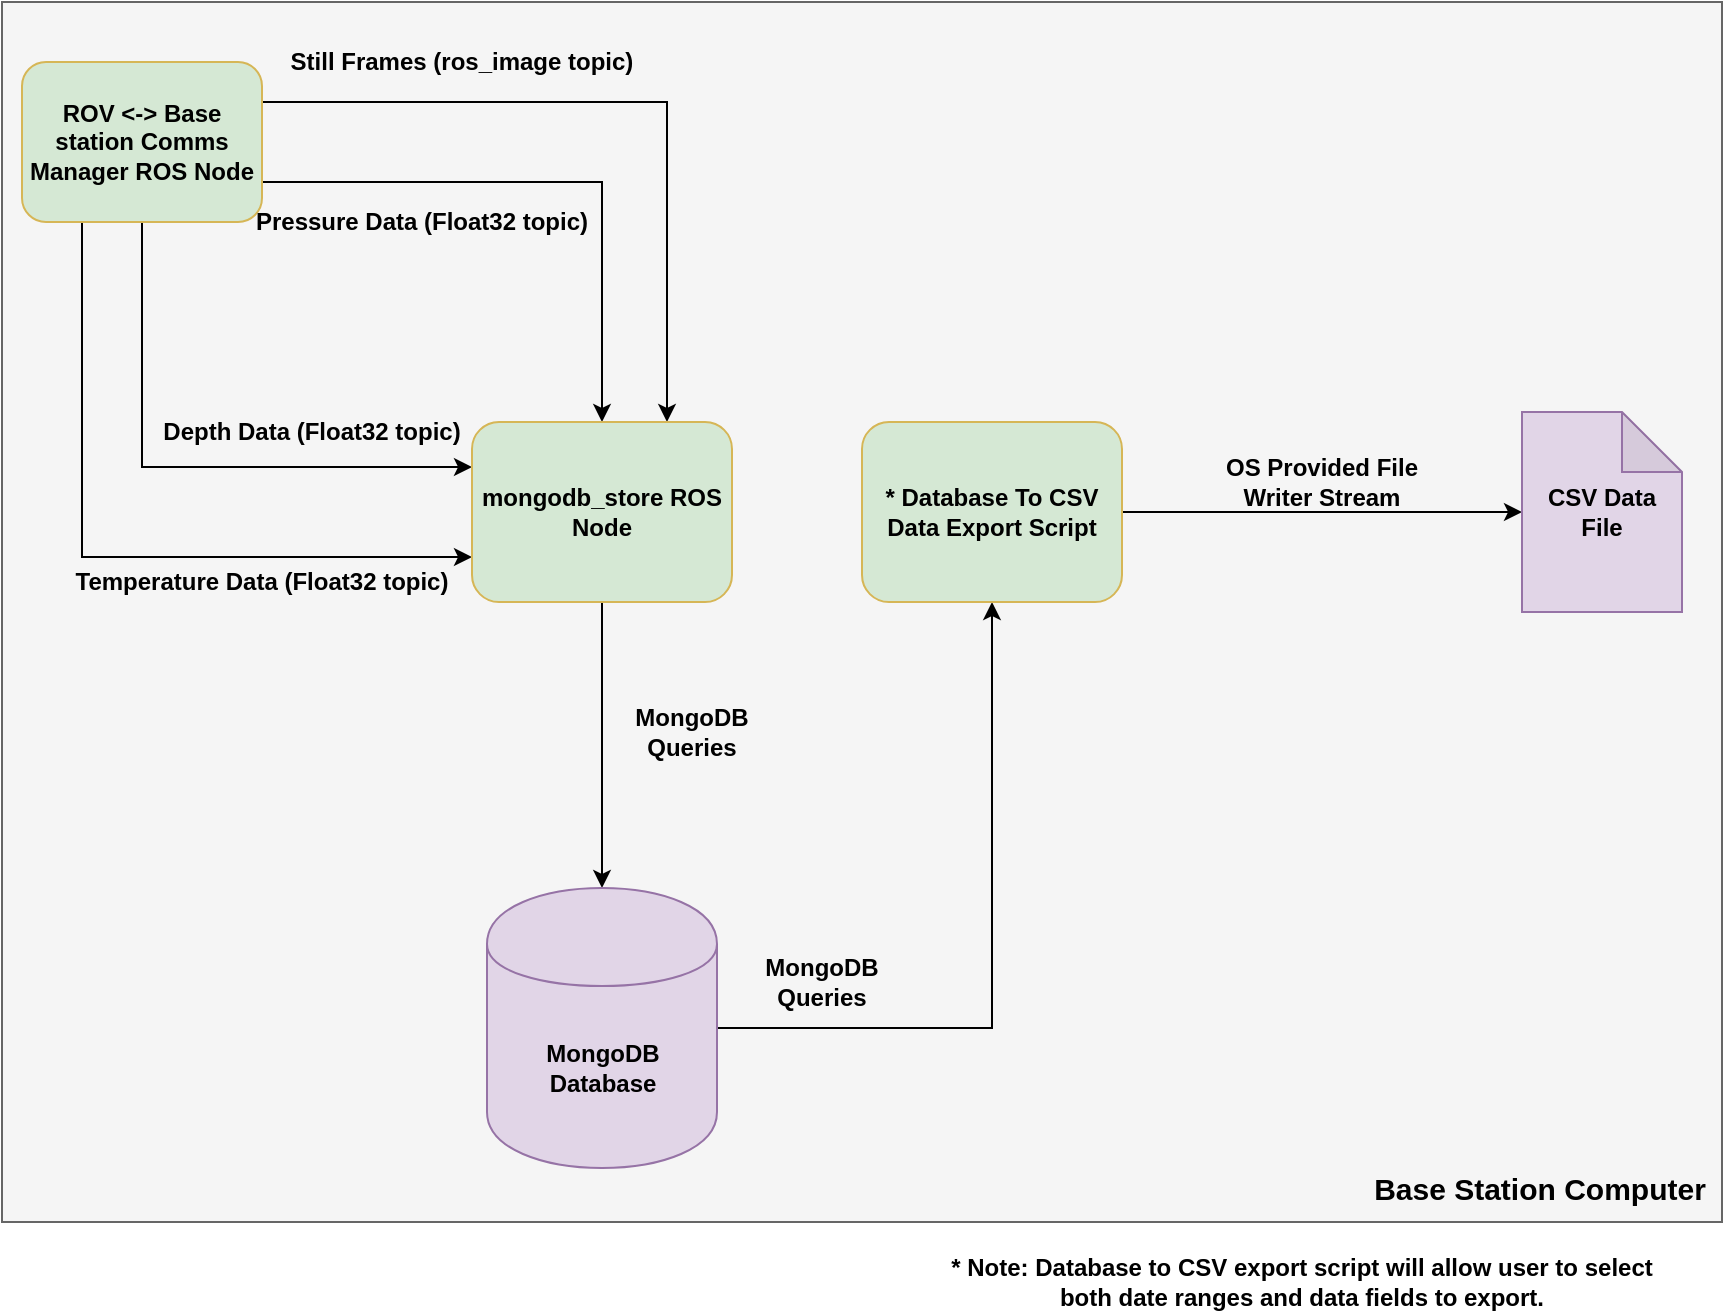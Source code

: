 <mxfile version="12.1.7" type="github" pages="1">
  <diagram id="v-m0zCEiFKJnq1W9DyKo" name="Page-1">
    <mxGraphModel dx="1422" dy="794" grid="1" gridSize="10" guides="1" tooltips="1" connect="1" arrows="1" fold="1" page="1" pageScale="1" pageWidth="1100" pageHeight="850" math="0" shadow="0">
      <root>
        <mxCell id="0"/>
        <mxCell id="1" parent="0"/>
        <mxCell id="0yQHLkLhNADpxCJvxs6u-4" value="" style="rounded=0;whiteSpace=wrap;html=1;fillColor=#f5f5f5;strokeColor=#666666;fontColor=#333333;" vertex="1" parent="1">
          <mxGeometry x="200" y="70" width="860" height="610" as="geometry"/>
        </mxCell>
        <mxCell id="0yQHLkLhNADpxCJvxs6u-16" style="edgeStyle=orthogonalEdgeStyle;rounded=0;orthogonalLoop=1;jettySize=auto;html=1;exitX=0.25;exitY=1;exitDx=0;exitDy=0;entryX=0;entryY=0.75;entryDx=0;entryDy=0;" edge="1" parent="1" source="0yQHLkLhNADpxCJvxs6u-9" target="0yQHLkLhNADpxCJvxs6u-15">
          <mxGeometry relative="1" as="geometry"/>
        </mxCell>
        <mxCell id="0yQHLkLhNADpxCJvxs6u-17" style="edgeStyle=orthogonalEdgeStyle;rounded=0;orthogonalLoop=1;jettySize=auto;html=1;exitX=0.5;exitY=1;exitDx=0;exitDy=0;entryX=0;entryY=0.25;entryDx=0;entryDy=0;" edge="1" parent="1" source="0yQHLkLhNADpxCJvxs6u-9" target="0yQHLkLhNADpxCJvxs6u-15">
          <mxGeometry relative="1" as="geometry"/>
        </mxCell>
        <mxCell id="0yQHLkLhNADpxCJvxs6u-19" style="edgeStyle=orthogonalEdgeStyle;rounded=0;orthogonalLoop=1;jettySize=auto;html=1;exitX=1;exitY=0.25;exitDx=0;exitDy=0;entryX=0.75;entryY=0;entryDx=0;entryDy=0;" edge="1" parent="1" source="0yQHLkLhNADpxCJvxs6u-9" target="0yQHLkLhNADpxCJvxs6u-15">
          <mxGeometry relative="1" as="geometry"/>
        </mxCell>
        <mxCell id="0yQHLkLhNADpxCJvxs6u-36" style="edgeStyle=orthogonalEdgeStyle;rounded=0;orthogonalLoop=1;jettySize=auto;html=1;exitX=1;exitY=0.75;exitDx=0;exitDy=0;fontSize=12;" edge="1" parent="1" source="0yQHLkLhNADpxCJvxs6u-9" target="0yQHLkLhNADpxCJvxs6u-15">
          <mxGeometry relative="1" as="geometry"/>
        </mxCell>
        <mxCell id="0yQHLkLhNADpxCJvxs6u-9" value="ROV &amp;lt;-&amp;gt; Base station Comms Manager ROS Node" style="rounded=1;whiteSpace=wrap;html=1;fillColor=#D5E8D4;strokeColor=#d6b656;fontStyle=1" vertex="1" parent="1">
          <mxGeometry x="210" y="100" width="120" height="80" as="geometry"/>
        </mxCell>
        <mxCell id="0yQHLkLhNADpxCJvxs6u-12" value="Base Station Computer" style="text;html=1;strokeColor=none;fillColor=none;align=center;verticalAlign=middle;whiteSpace=wrap;rounded=0;fontStyle=1;fontSize=15;" vertex="1" parent="1">
          <mxGeometry x="884" y="653" width="170" height="20" as="geometry"/>
        </mxCell>
        <mxCell id="0yQHLkLhNADpxCJvxs6u-38" style="edgeStyle=orthogonalEdgeStyle;rounded=0;orthogonalLoop=1;jettySize=auto;html=1;exitX=0.5;exitY=1;exitDx=0;exitDy=0;entryX=0.5;entryY=0;entryDx=0;entryDy=0;fontSize=12;" edge="1" parent="1" source="0yQHLkLhNADpxCJvxs6u-15" target="0yQHLkLhNADpxCJvxs6u-21">
          <mxGeometry relative="1" as="geometry"/>
        </mxCell>
        <mxCell id="0yQHLkLhNADpxCJvxs6u-15" value="mongodb_store ROS Node" style="rounded=1;whiteSpace=wrap;html=1;fillColor=#D5E8D4;strokeColor=#d6b656;fontStyle=1" vertex="1" parent="1">
          <mxGeometry x="435" y="280" width="130" height="90" as="geometry"/>
        </mxCell>
        <mxCell id="0yQHLkLhNADpxCJvxs6u-39" style="edgeStyle=orthogonalEdgeStyle;rounded=0;orthogonalLoop=1;jettySize=auto;html=1;exitX=1;exitY=0.5;exitDx=0;exitDy=0;entryX=0.5;entryY=1;entryDx=0;entryDy=0;fontSize=12;" edge="1" parent="1" source="0yQHLkLhNADpxCJvxs6u-21" target="0yQHLkLhNADpxCJvxs6u-23">
          <mxGeometry relative="1" as="geometry"/>
        </mxCell>
        <mxCell id="0yQHLkLhNADpxCJvxs6u-21" value="MongoDB Database" style="shape=cylinder;whiteSpace=wrap;html=1;boundedLbl=1;backgroundOutline=1;fillColor=#e1d5e7;strokeColor=#9673a6;fontStyle=1;" vertex="1" parent="1">
          <mxGeometry x="442.5" y="513" width="115" height="140" as="geometry"/>
        </mxCell>
        <mxCell id="0yQHLkLhNADpxCJvxs6u-31" style="edgeStyle=orthogonalEdgeStyle;rounded=0;orthogonalLoop=1;jettySize=auto;html=1;exitX=1;exitY=0.5;exitDx=0;exitDy=0;" edge="1" parent="1" source="0yQHLkLhNADpxCJvxs6u-23" target="0yQHLkLhNADpxCJvxs6u-25">
          <mxGeometry relative="1" as="geometry"/>
        </mxCell>
        <mxCell id="0yQHLkLhNADpxCJvxs6u-23" value="* Database To CSV Data Export Script" style="rounded=1;whiteSpace=wrap;html=1;fillColor=#D5E8D4;strokeColor=#d6b656;fontStyle=1" vertex="1" parent="1">
          <mxGeometry x="630" y="280" width="130" height="90" as="geometry"/>
        </mxCell>
        <mxCell id="0yQHLkLhNADpxCJvxs6u-25" value="CSV Data File" style="shape=note;whiteSpace=wrap;html=1;backgroundOutline=1;darkOpacity=0.05;fillColor=#e1d5e7;strokeColor=#9673a6;fontStyle=1" vertex="1" parent="1">
          <mxGeometry x="960" y="275" width="80" height="100" as="geometry"/>
        </mxCell>
        <mxCell id="0yQHLkLhNADpxCJvxs6u-28" value="MongoDB Queries" style="text;html=1;strokeColor=none;fillColor=none;align=center;verticalAlign=middle;whiteSpace=wrap;rounded=0;fontStyle=1" vertex="1" parent="1">
          <mxGeometry x="500" y="425" width="90" height="20" as="geometry"/>
        </mxCell>
        <mxCell id="0yQHLkLhNADpxCJvxs6u-29" value="MongoDB Queries" style="text;html=1;strokeColor=none;fillColor=none;align=center;verticalAlign=middle;whiteSpace=wrap;rounded=0;fontStyle=1" vertex="1" parent="1">
          <mxGeometry x="565" y="550" width="90" height="20" as="geometry"/>
        </mxCell>
        <mxCell id="0yQHLkLhNADpxCJvxs6u-30" value="OS Provided File Writer Stream" style="text;html=1;strokeColor=none;fillColor=none;align=center;verticalAlign=middle;whiteSpace=wrap;rounded=0;fontStyle=1" vertex="1" parent="1">
          <mxGeometry x="795" y="300" width="130" height="20" as="geometry"/>
        </mxCell>
        <mxCell id="0yQHLkLhNADpxCJvxs6u-33" value="Still Frames (ros_image topic)" style="text;html=1;strokeColor=none;fillColor=none;align=center;verticalAlign=middle;whiteSpace=wrap;rounded=0;fontSize=12;fontStyle=1" vertex="1" parent="1">
          <mxGeometry x="335" y="90" width="190" height="20" as="geometry"/>
        </mxCell>
        <mxCell id="0yQHLkLhNADpxCJvxs6u-35" value="Pressure Data (Float32 topic)" style="text;html=1;strokeColor=none;fillColor=none;align=center;verticalAlign=middle;whiteSpace=wrap;rounded=0;fontSize=12;fontStyle=1" vertex="1" parent="1">
          <mxGeometry x="320" y="170" width="180" height="20" as="geometry"/>
        </mxCell>
        <mxCell id="0yQHLkLhNADpxCJvxs6u-37" value="Depth Data (Float32 topic)" style="text;html=1;strokeColor=none;fillColor=none;align=center;verticalAlign=middle;whiteSpace=wrap;rounded=0;fontSize=12;fontStyle=1" vertex="1" parent="1">
          <mxGeometry x="275" y="275" width="160" height="20" as="geometry"/>
        </mxCell>
        <mxCell id="0yQHLkLhNADpxCJvxs6u-40" value="Temperature Data (Float32 topic)" style="text;html=1;strokeColor=none;fillColor=none;align=center;verticalAlign=middle;whiteSpace=wrap;rounded=0;fontSize=12;fontStyle=1" vertex="1" parent="1">
          <mxGeometry x="230" y="350" width="200" height="20" as="geometry"/>
        </mxCell>
        <mxCell id="0yQHLkLhNADpxCJvxs6u-41" value="&lt;b&gt;* Note: Database to CSV export script will allow user to select both date ranges and data fields to export.&lt;/b&gt;" style="text;html=1;strokeColor=none;fillColor=none;align=center;verticalAlign=middle;whiteSpace=wrap;rounded=0;fontSize=12;" vertex="1" parent="1">
          <mxGeometry x="670" y="700" width="360" height="20" as="geometry"/>
        </mxCell>
      </root>
    </mxGraphModel>
  </diagram>
</mxfile>
